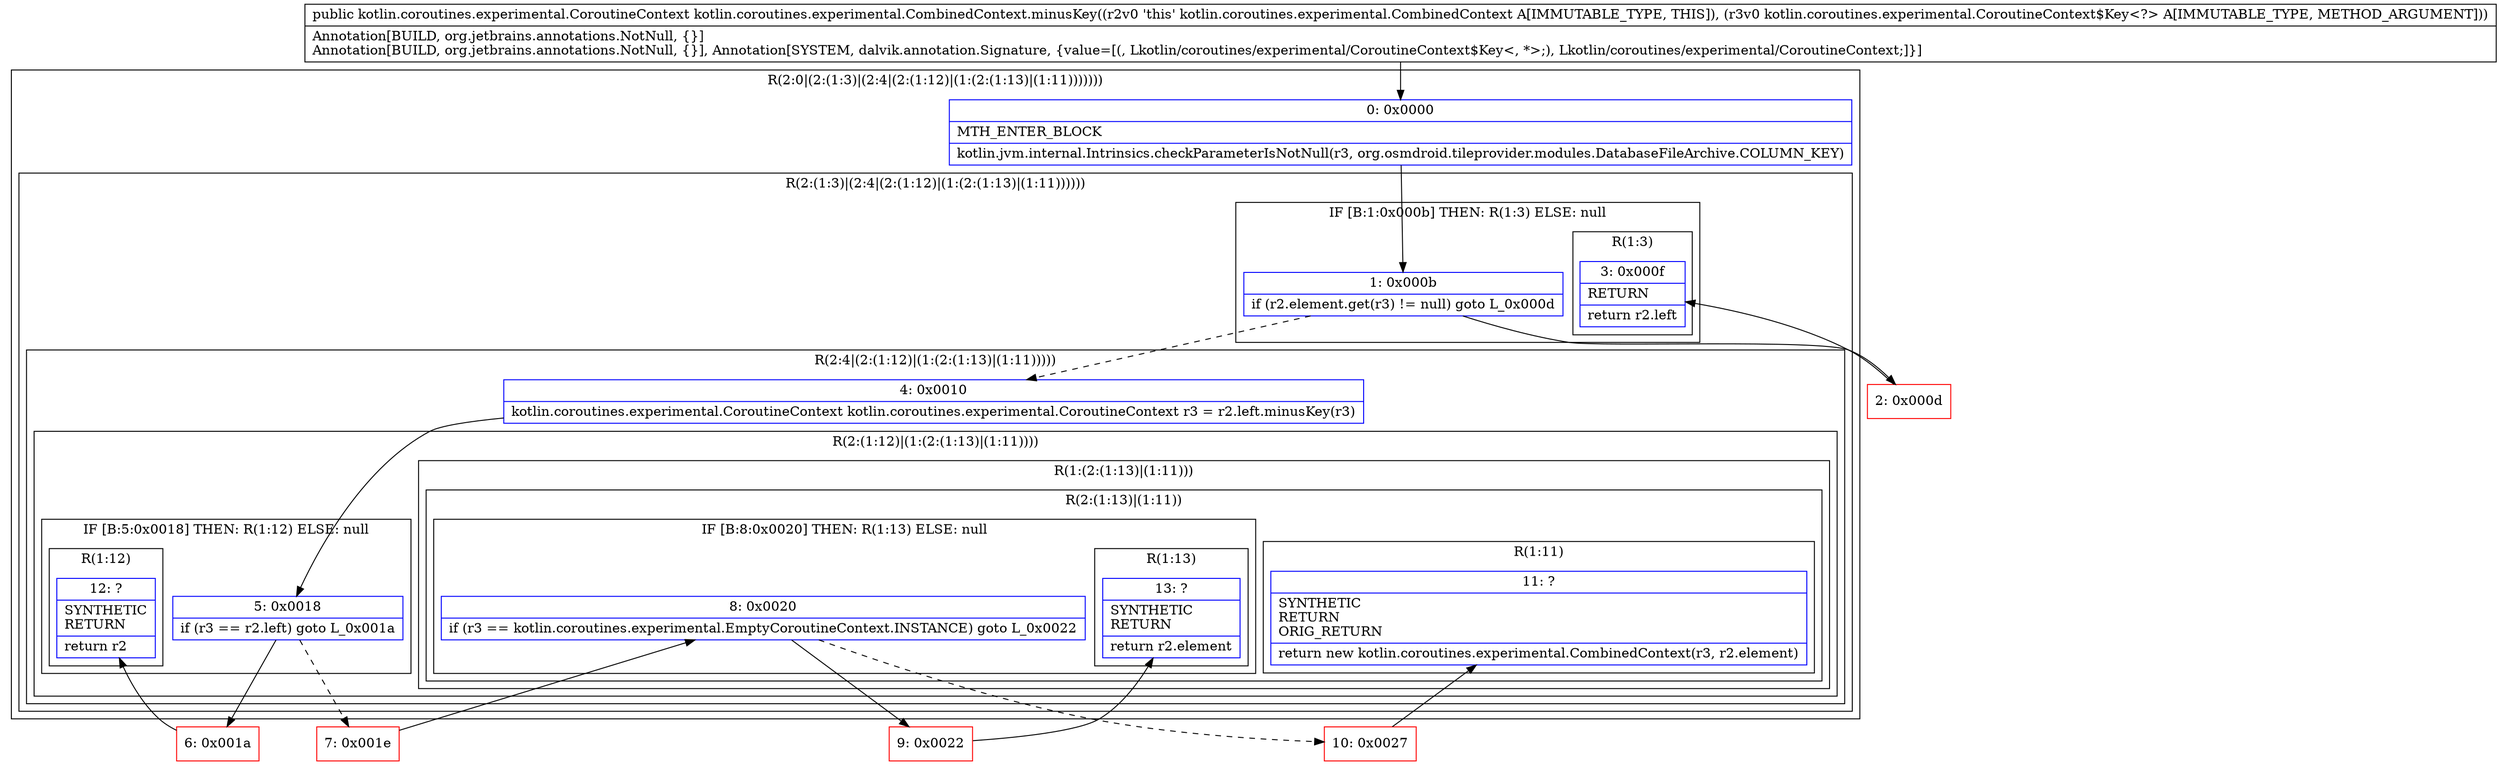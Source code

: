 digraph "CFG forkotlin.coroutines.experimental.CombinedContext.minusKey(Lkotlin\/coroutines\/experimental\/CoroutineContext$Key;)Lkotlin\/coroutines\/experimental\/CoroutineContext;" {
subgraph cluster_Region_1008820709 {
label = "R(2:0|(2:(1:3)|(2:4|(2:(1:12)|(1:(2:(1:13)|(1:11)))))))";
node [shape=record,color=blue];
Node_0 [shape=record,label="{0\:\ 0x0000|MTH_ENTER_BLOCK\l|kotlin.jvm.internal.Intrinsics.checkParameterIsNotNull(r3, org.osmdroid.tileprovider.modules.DatabaseFileArchive.COLUMN_KEY)\l}"];
subgraph cluster_Region_1993218161 {
label = "R(2:(1:3)|(2:4|(2:(1:12)|(1:(2:(1:13)|(1:11))))))";
node [shape=record,color=blue];
subgraph cluster_IfRegion_1785968870 {
label = "IF [B:1:0x000b] THEN: R(1:3) ELSE: null";
node [shape=record,color=blue];
Node_1 [shape=record,label="{1\:\ 0x000b|if (r2.element.get(r3) != null) goto L_0x000d\l}"];
subgraph cluster_Region_1185953230 {
label = "R(1:3)";
node [shape=record,color=blue];
Node_3 [shape=record,label="{3\:\ 0x000f|RETURN\l|return r2.left\l}"];
}
}
subgraph cluster_Region_868329570 {
label = "R(2:4|(2:(1:12)|(1:(2:(1:13)|(1:11)))))";
node [shape=record,color=blue];
Node_4 [shape=record,label="{4\:\ 0x0010|kotlin.coroutines.experimental.CoroutineContext kotlin.coroutines.experimental.CoroutineContext r3 = r2.left.minusKey(r3)\l}"];
subgraph cluster_Region_1898531508 {
label = "R(2:(1:12)|(1:(2:(1:13)|(1:11))))";
node [shape=record,color=blue];
subgraph cluster_IfRegion_1934433316 {
label = "IF [B:5:0x0018] THEN: R(1:12) ELSE: null";
node [shape=record,color=blue];
Node_5 [shape=record,label="{5\:\ 0x0018|if (r3 == r2.left) goto L_0x001a\l}"];
subgraph cluster_Region_2007161200 {
label = "R(1:12)";
node [shape=record,color=blue];
Node_12 [shape=record,label="{12\:\ ?|SYNTHETIC\lRETURN\l|return r2\l}"];
}
}
subgraph cluster_Region_6421482 {
label = "R(1:(2:(1:13)|(1:11)))";
node [shape=record,color=blue];
subgraph cluster_Region_1194897517 {
label = "R(2:(1:13)|(1:11))";
node [shape=record,color=blue];
subgraph cluster_IfRegion_58878200 {
label = "IF [B:8:0x0020] THEN: R(1:13) ELSE: null";
node [shape=record,color=blue];
Node_8 [shape=record,label="{8\:\ 0x0020|if (r3 == kotlin.coroutines.experimental.EmptyCoroutineContext.INSTANCE) goto L_0x0022\l}"];
subgraph cluster_Region_2088713940 {
label = "R(1:13)";
node [shape=record,color=blue];
Node_13 [shape=record,label="{13\:\ ?|SYNTHETIC\lRETURN\l|return r2.element\l}"];
}
}
subgraph cluster_Region_394379302 {
label = "R(1:11)";
node [shape=record,color=blue];
Node_11 [shape=record,label="{11\:\ ?|SYNTHETIC\lRETURN\lORIG_RETURN\l|return new kotlin.coroutines.experimental.CombinedContext(r3, r2.element)\l}"];
}
}
}
}
}
}
}
Node_2 [shape=record,color=red,label="{2\:\ 0x000d}"];
Node_6 [shape=record,color=red,label="{6\:\ 0x001a}"];
Node_7 [shape=record,color=red,label="{7\:\ 0x001e}"];
Node_9 [shape=record,color=red,label="{9\:\ 0x0022}"];
Node_10 [shape=record,color=red,label="{10\:\ 0x0027}"];
MethodNode[shape=record,label="{public kotlin.coroutines.experimental.CoroutineContext kotlin.coroutines.experimental.CombinedContext.minusKey((r2v0 'this' kotlin.coroutines.experimental.CombinedContext A[IMMUTABLE_TYPE, THIS]), (r3v0 kotlin.coroutines.experimental.CoroutineContext$Key\<?\> A[IMMUTABLE_TYPE, METHOD_ARGUMENT]))  | Annotation[BUILD, org.jetbrains.annotations.NotNull, \{\}]\lAnnotation[BUILD, org.jetbrains.annotations.NotNull, \{\}], Annotation[SYSTEM, dalvik.annotation.Signature, \{value=[(, Lkotlin\/coroutines\/experimental\/CoroutineContext$Key\<, *\>;), Lkotlin\/coroutines\/experimental\/CoroutineContext;]\}]\l}"];
MethodNode -> Node_0;
Node_0 -> Node_1;
Node_1 -> Node_2;
Node_1 -> Node_4[style=dashed];
Node_4 -> Node_5;
Node_5 -> Node_6;
Node_5 -> Node_7[style=dashed];
Node_8 -> Node_9;
Node_8 -> Node_10[style=dashed];
Node_2 -> Node_3;
Node_6 -> Node_12;
Node_7 -> Node_8;
Node_9 -> Node_13;
Node_10 -> Node_11;
}

